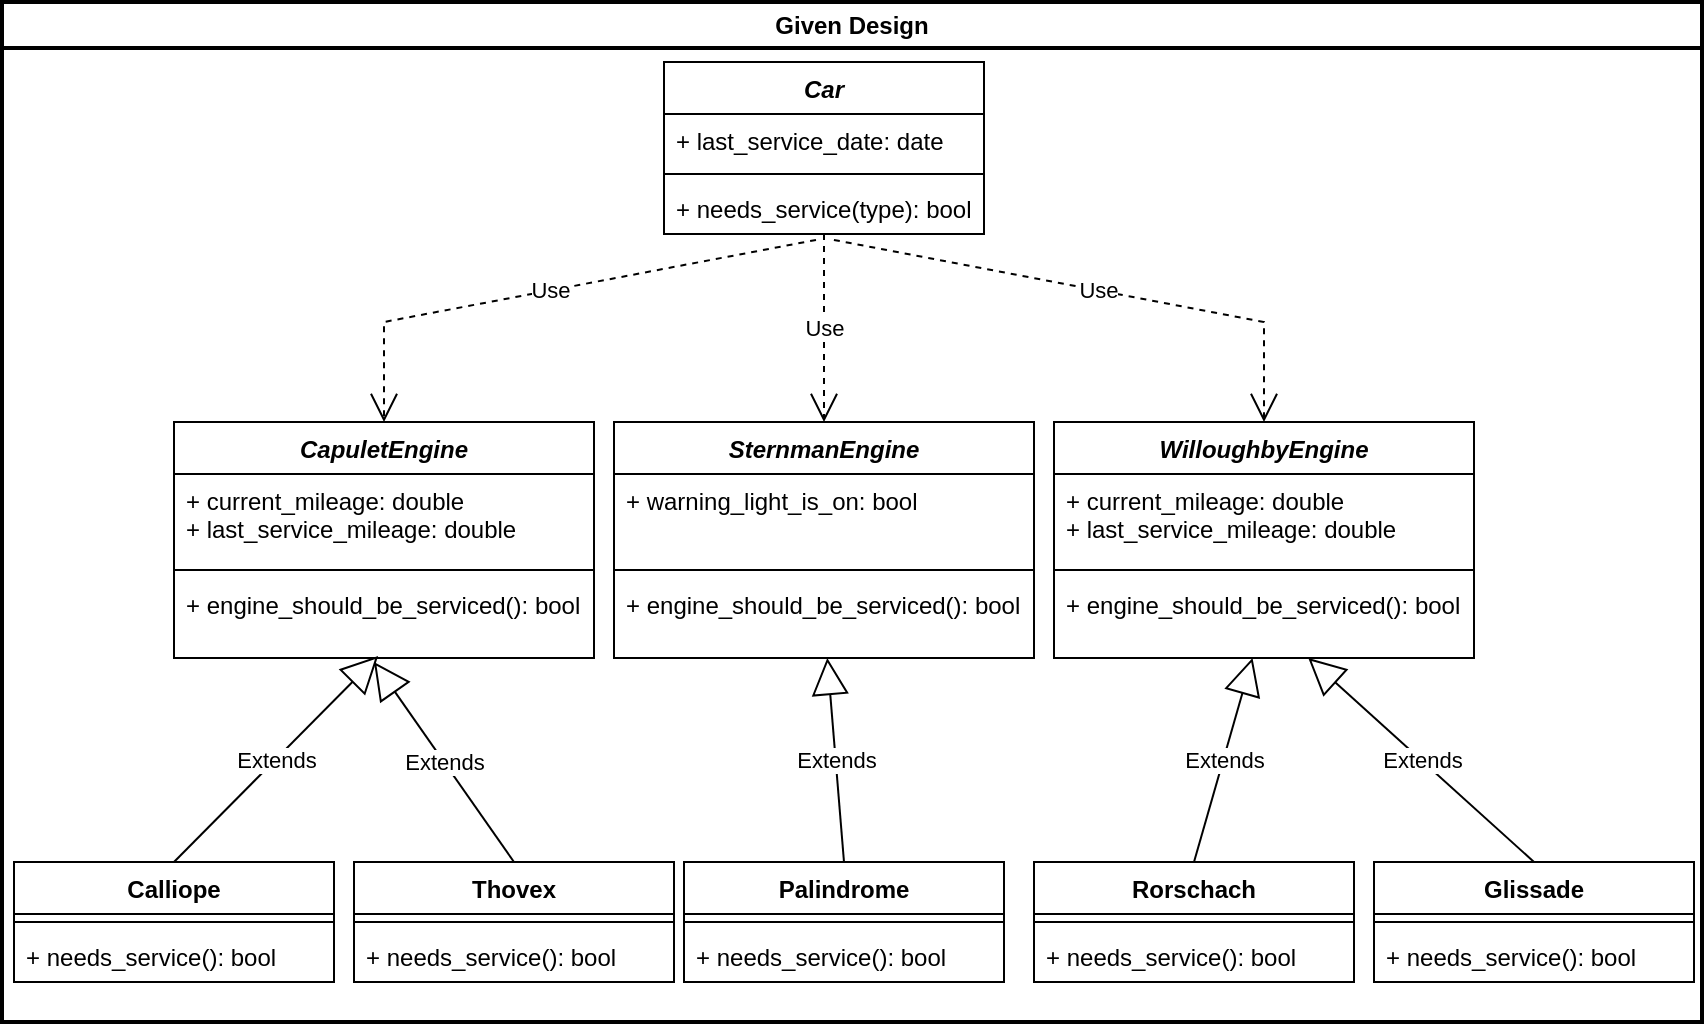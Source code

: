 <mxfile version="20.7.4" type="github"><diagram id="OjBlbAPcfnCf5c-En76i" name="Page-1"><mxGraphModel dx="2838" dy="980" grid="1" gridSize="10" guides="1" tooltips="1" connect="1" arrows="1" fold="1" page="1" pageScale="1" pageWidth="850" pageHeight="1100" math="0" shadow="0"><root><mxCell id="0"/><mxCell id="1" parent="0"/><mxCell id="H73mG0Dj4uBCx9uo9CkF-41" value="" style="group" vertex="1" connectable="0" parent="1"><mxGeometry x="6" y="40" width="840" height="460" as="geometry"/></mxCell><mxCell id="wHQhuPlojjVulIKnV89K-1" value="CapuletEngine" style="swimlane;fontStyle=3;align=center;verticalAlign=top;childLayout=stackLayout;horizontal=1;startSize=26;horizontalStack=0;resizeParent=1;resizeParentMax=0;resizeLast=0;collapsible=1;marginBottom=0;flipH=0;" parent="H73mG0Dj4uBCx9uo9CkF-41" vertex="1"><mxGeometry x="80" y="180" width="210" height="118" as="geometry"/></mxCell><mxCell id="wHQhuPlojjVulIKnV89K-2" value="+ current_mileage: double&#10;+ last_service_mileage: double" style="text;strokeColor=none;fillColor=none;align=left;verticalAlign=top;spacingLeft=4;spacingRight=4;overflow=hidden;rotatable=0;points=[[0,0.5],[1,0.5]];portConstraint=eastwest;" parent="wHQhuPlojjVulIKnV89K-1" vertex="1"><mxGeometry y="26" width="210" height="44" as="geometry"/></mxCell><mxCell id="wHQhuPlojjVulIKnV89K-3" value="" style="line;strokeWidth=1;fillColor=none;align=left;verticalAlign=middle;spacingTop=-1;spacingLeft=3;spacingRight=3;rotatable=0;labelPosition=right;points=[];portConstraint=eastwest;strokeColor=inherit;" parent="wHQhuPlojjVulIKnV89K-1" vertex="1"><mxGeometry y="70" width="210" height="8" as="geometry"/></mxCell><mxCell id="wHQhuPlojjVulIKnV89K-4" value="+ engine_should_be_serviced(): bool" style="text;strokeColor=none;fillColor=none;align=left;verticalAlign=top;spacingLeft=4;spacingRight=4;overflow=hidden;rotatable=0;points=[[0,0.5],[1,0.5]];portConstraint=eastwest;" parent="wHQhuPlojjVulIKnV89K-1" vertex="1"><mxGeometry y="78" width="210" height="40" as="geometry"/></mxCell><mxCell id="H73mG0Dj4uBCx9uo9CkF-5" value="Car" style="swimlane;fontStyle=3;align=center;verticalAlign=top;childLayout=stackLayout;horizontal=1;startSize=26;horizontalStack=0;resizeParent=1;resizeParentMax=0;resizeLast=0;collapsible=1;marginBottom=0;" vertex="1" parent="H73mG0Dj4uBCx9uo9CkF-41"><mxGeometry x="325" width="160" height="86" as="geometry"/></mxCell><mxCell id="H73mG0Dj4uBCx9uo9CkF-6" value="+ last_service_date: date" style="text;strokeColor=none;fillColor=none;align=left;verticalAlign=top;spacingLeft=4;spacingRight=4;overflow=hidden;rotatable=0;points=[[0,0.5],[1,0.5]];portConstraint=eastwest;" vertex="1" parent="H73mG0Dj4uBCx9uo9CkF-5"><mxGeometry y="26" width="160" height="26" as="geometry"/></mxCell><mxCell id="H73mG0Dj4uBCx9uo9CkF-7" value="" style="line;strokeWidth=1;fillColor=none;align=left;verticalAlign=middle;spacingTop=-1;spacingLeft=3;spacingRight=3;rotatable=0;labelPosition=right;points=[];portConstraint=eastwest;strokeColor=inherit;" vertex="1" parent="H73mG0Dj4uBCx9uo9CkF-5"><mxGeometry y="52" width="160" height="8" as="geometry"/></mxCell><mxCell id="H73mG0Dj4uBCx9uo9CkF-8" value="+ needs_service(type): bool" style="text;strokeColor=none;fillColor=none;align=left;verticalAlign=top;spacingLeft=4;spacingRight=4;overflow=hidden;rotatable=0;points=[[0,0.5],[1,0.5]];portConstraint=eastwest;fontStyle=0" vertex="1" parent="H73mG0Dj4uBCx9uo9CkF-5"><mxGeometry y="60" width="160" height="26" as="geometry"/></mxCell><mxCell id="H73mG0Dj4uBCx9uo9CkF-9" value="Use" style="endArrow=open;endSize=12;dashed=1;html=1;rounded=0;exitX=0.475;exitY=1.115;exitDx=0;exitDy=0;exitPerimeter=0;entryX=0.5;entryY=0;entryDx=0;entryDy=0;" edge="1" parent="H73mG0Dj4uBCx9uo9CkF-41" source="H73mG0Dj4uBCx9uo9CkF-8" target="wHQhuPlojjVulIKnV89K-1"><mxGeometry width="160" relative="1" as="geometry"><mxPoint x="380" y="230" as="sourcePoint"/><mxPoint x="540" y="230" as="targetPoint"/><Array as="points"><mxPoint x="185" y="130"/></Array></mxGeometry></mxCell><mxCell id="H73mG0Dj4uBCx9uo9CkF-10" value="SternmanEngine" style="swimlane;fontStyle=3;align=center;verticalAlign=top;childLayout=stackLayout;horizontal=1;startSize=26;horizontalStack=0;resizeParent=1;resizeParentMax=0;resizeLast=0;collapsible=1;marginBottom=0;flipH=0;" vertex="1" parent="H73mG0Dj4uBCx9uo9CkF-41"><mxGeometry x="300" y="180" width="210" height="118" as="geometry"/></mxCell><mxCell id="H73mG0Dj4uBCx9uo9CkF-11" value="+ warning_light_is_on: bool" style="text;strokeColor=none;fillColor=none;align=left;verticalAlign=top;spacingLeft=4;spacingRight=4;overflow=hidden;rotatable=0;points=[[0,0.5],[1,0.5]];portConstraint=eastwest;" vertex="1" parent="H73mG0Dj4uBCx9uo9CkF-10"><mxGeometry y="26" width="210" height="44" as="geometry"/></mxCell><mxCell id="H73mG0Dj4uBCx9uo9CkF-12" value="" style="line;strokeWidth=1;fillColor=none;align=left;verticalAlign=middle;spacingTop=-1;spacingLeft=3;spacingRight=3;rotatable=0;labelPosition=right;points=[];portConstraint=eastwest;strokeColor=inherit;" vertex="1" parent="H73mG0Dj4uBCx9uo9CkF-10"><mxGeometry y="70" width="210" height="8" as="geometry"/></mxCell><mxCell id="H73mG0Dj4uBCx9uo9CkF-13" value="+ engine_should_be_serviced(): bool" style="text;strokeColor=none;fillColor=none;align=left;verticalAlign=top;spacingLeft=4;spacingRight=4;overflow=hidden;rotatable=0;points=[[0,0.5],[1,0.5]];portConstraint=eastwest;" vertex="1" parent="H73mG0Dj4uBCx9uo9CkF-10"><mxGeometry y="78" width="210" height="40" as="geometry"/></mxCell><mxCell id="H73mG0Dj4uBCx9uo9CkF-14" value="Use" style="endArrow=open;endSize=12;dashed=1;html=1;rounded=0;entryX=0.5;entryY=0;entryDx=0;entryDy=0;" edge="1" parent="H73mG0Dj4uBCx9uo9CkF-41" source="H73mG0Dj4uBCx9uo9CkF-8" target="H73mG0Dj4uBCx9uo9CkF-10"><mxGeometry width="160" relative="1" as="geometry"><mxPoint x="391" y="99" as="sourcePoint"/><mxPoint x="195" y="190" as="targetPoint"/><Array as="points"/></mxGeometry></mxCell><mxCell id="H73mG0Dj4uBCx9uo9CkF-15" value="WilloughbyEngine" style="swimlane;fontStyle=3;align=center;verticalAlign=top;childLayout=stackLayout;horizontal=1;startSize=26;horizontalStack=0;resizeParent=1;resizeParentMax=0;resizeLast=0;collapsible=1;marginBottom=0;flipH=0;" vertex="1" parent="H73mG0Dj4uBCx9uo9CkF-41"><mxGeometry x="520" y="180" width="210" height="118" as="geometry"/></mxCell><mxCell id="H73mG0Dj4uBCx9uo9CkF-16" value="+ current_mileage: double&#10;+ last_service_mileage: double" style="text;strokeColor=none;fillColor=none;align=left;verticalAlign=top;spacingLeft=4;spacingRight=4;overflow=hidden;rotatable=0;points=[[0,0.5],[1,0.5]];portConstraint=eastwest;" vertex="1" parent="H73mG0Dj4uBCx9uo9CkF-15"><mxGeometry y="26" width="210" height="44" as="geometry"/></mxCell><mxCell id="H73mG0Dj4uBCx9uo9CkF-17" value="" style="line;strokeWidth=1;fillColor=none;align=left;verticalAlign=middle;spacingTop=-1;spacingLeft=3;spacingRight=3;rotatable=0;labelPosition=right;points=[];portConstraint=eastwest;strokeColor=inherit;" vertex="1" parent="H73mG0Dj4uBCx9uo9CkF-15"><mxGeometry y="70" width="210" height="8" as="geometry"/></mxCell><mxCell id="H73mG0Dj4uBCx9uo9CkF-18" value="+ engine_should_be_serviced(): bool" style="text;strokeColor=none;fillColor=none;align=left;verticalAlign=top;spacingLeft=4;spacingRight=4;overflow=hidden;rotatable=0;points=[[0,0.5],[1,0.5]];portConstraint=eastwest;" vertex="1" parent="H73mG0Dj4uBCx9uo9CkF-15"><mxGeometry y="78" width="210" height="40" as="geometry"/></mxCell><mxCell id="H73mG0Dj4uBCx9uo9CkF-19" value="Use" style="endArrow=open;endSize=12;dashed=1;html=1;rounded=0;entryX=0.5;entryY=0;entryDx=0;entryDy=0;exitX=0.531;exitY=1.115;exitDx=0;exitDy=0;exitPerimeter=0;" edge="1" parent="H73mG0Dj4uBCx9uo9CkF-41" source="H73mG0Dj4uBCx9uo9CkF-8" target="H73mG0Dj4uBCx9uo9CkF-15"><mxGeometry width="160" relative="1" as="geometry"><mxPoint x="397.43" y="96" as="sourcePoint"/><mxPoint x="415" y="190" as="targetPoint"/><Array as="points"><mxPoint x="625" y="130"/></Array></mxGeometry></mxCell><mxCell id="H73mG0Dj4uBCx9uo9CkF-20" value="Calliope" style="swimlane;fontStyle=1;align=center;verticalAlign=top;childLayout=stackLayout;horizontal=1;startSize=26;horizontalStack=0;resizeParent=1;resizeParentMax=0;resizeLast=0;collapsible=1;marginBottom=0;" vertex="1" parent="H73mG0Dj4uBCx9uo9CkF-41"><mxGeometry y="400" width="160" height="60" as="geometry"/></mxCell><mxCell id="H73mG0Dj4uBCx9uo9CkF-22" value="" style="line;strokeWidth=1;fillColor=none;align=left;verticalAlign=middle;spacingTop=-1;spacingLeft=3;spacingRight=3;rotatable=0;labelPosition=right;points=[];portConstraint=eastwest;strokeColor=inherit;" vertex="1" parent="H73mG0Dj4uBCx9uo9CkF-20"><mxGeometry y="26" width="160" height="8" as="geometry"/></mxCell><mxCell id="H73mG0Dj4uBCx9uo9CkF-23" value="+ needs_service(): bool" style="text;strokeColor=none;fillColor=none;align=left;verticalAlign=top;spacingLeft=4;spacingRight=4;overflow=hidden;rotatable=0;points=[[0,0.5],[1,0.5]];portConstraint=eastwest;" vertex="1" parent="H73mG0Dj4uBCx9uo9CkF-20"><mxGeometry y="34" width="160" height="26" as="geometry"/></mxCell><mxCell id="H73mG0Dj4uBCx9uo9CkF-24" value="Thovex" style="swimlane;fontStyle=1;align=center;verticalAlign=top;childLayout=stackLayout;horizontal=1;startSize=26;horizontalStack=0;resizeParent=1;resizeParentMax=0;resizeLast=0;collapsible=1;marginBottom=0;" vertex="1" parent="H73mG0Dj4uBCx9uo9CkF-41"><mxGeometry x="170" y="400" width="160" height="60" as="geometry"/></mxCell><mxCell id="H73mG0Dj4uBCx9uo9CkF-25" value="" style="line;strokeWidth=1;fillColor=none;align=left;verticalAlign=middle;spacingTop=-1;spacingLeft=3;spacingRight=3;rotatable=0;labelPosition=right;points=[];portConstraint=eastwest;strokeColor=inherit;" vertex="1" parent="H73mG0Dj4uBCx9uo9CkF-24"><mxGeometry y="26" width="160" height="8" as="geometry"/></mxCell><mxCell id="H73mG0Dj4uBCx9uo9CkF-26" value="+ needs_service(): bool" style="text;strokeColor=none;fillColor=none;align=left;verticalAlign=top;spacingLeft=4;spacingRight=4;overflow=hidden;rotatable=0;points=[[0,0.5],[1,0.5]];portConstraint=eastwest;" vertex="1" parent="H73mG0Dj4uBCx9uo9CkF-24"><mxGeometry y="34" width="160" height="26" as="geometry"/></mxCell><mxCell id="H73mG0Dj4uBCx9uo9CkF-27" value="Palindrome" style="swimlane;fontStyle=1;align=center;verticalAlign=top;childLayout=stackLayout;horizontal=1;startSize=26;horizontalStack=0;resizeParent=1;resizeParentMax=0;resizeLast=0;collapsible=1;marginBottom=0;" vertex="1" parent="H73mG0Dj4uBCx9uo9CkF-41"><mxGeometry x="335" y="400" width="160" height="60" as="geometry"/></mxCell><mxCell id="H73mG0Dj4uBCx9uo9CkF-28" value="" style="line;strokeWidth=1;fillColor=none;align=left;verticalAlign=middle;spacingTop=-1;spacingLeft=3;spacingRight=3;rotatable=0;labelPosition=right;points=[];portConstraint=eastwest;strokeColor=inherit;" vertex="1" parent="H73mG0Dj4uBCx9uo9CkF-27"><mxGeometry y="26" width="160" height="8" as="geometry"/></mxCell><mxCell id="H73mG0Dj4uBCx9uo9CkF-29" value="+ needs_service(): bool" style="text;strokeColor=none;fillColor=none;align=left;verticalAlign=top;spacingLeft=4;spacingRight=4;overflow=hidden;rotatable=0;points=[[0,0.5],[1,0.5]];portConstraint=eastwest;" vertex="1" parent="H73mG0Dj4uBCx9uo9CkF-27"><mxGeometry y="34" width="160" height="26" as="geometry"/></mxCell><mxCell id="H73mG0Dj4uBCx9uo9CkF-30" value="Rorschach" style="swimlane;fontStyle=1;align=center;verticalAlign=top;childLayout=stackLayout;horizontal=1;startSize=26;horizontalStack=0;resizeParent=1;resizeParentMax=0;resizeLast=0;collapsible=1;marginBottom=0;" vertex="1" parent="H73mG0Dj4uBCx9uo9CkF-41"><mxGeometry x="510" y="400" width="160" height="60" as="geometry"/></mxCell><mxCell id="H73mG0Dj4uBCx9uo9CkF-31" value="" style="line;strokeWidth=1;fillColor=none;align=left;verticalAlign=middle;spacingTop=-1;spacingLeft=3;spacingRight=3;rotatable=0;labelPosition=right;points=[];portConstraint=eastwest;strokeColor=inherit;" vertex="1" parent="H73mG0Dj4uBCx9uo9CkF-30"><mxGeometry y="26" width="160" height="8" as="geometry"/></mxCell><mxCell id="H73mG0Dj4uBCx9uo9CkF-32" value="+ needs_service(): bool" style="text;strokeColor=none;fillColor=none;align=left;verticalAlign=top;spacingLeft=4;spacingRight=4;overflow=hidden;rotatable=0;points=[[0,0.5],[1,0.5]];portConstraint=eastwest;" vertex="1" parent="H73mG0Dj4uBCx9uo9CkF-30"><mxGeometry y="34" width="160" height="26" as="geometry"/></mxCell><mxCell id="H73mG0Dj4uBCx9uo9CkF-33" value="Glissade" style="swimlane;fontStyle=1;align=center;verticalAlign=top;childLayout=stackLayout;horizontal=1;startSize=26;horizontalStack=0;resizeParent=1;resizeParentMax=0;resizeLast=0;collapsible=1;marginBottom=0;" vertex="1" parent="H73mG0Dj4uBCx9uo9CkF-41"><mxGeometry x="680" y="400" width="160" height="60" as="geometry"/></mxCell><mxCell id="H73mG0Dj4uBCx9uo9CkF-34" value="" style="line;strokeWidth=1;fillColor=none;align=left;verticalAlign=middle;spacingTop=-1;spacingLeft=3;spacingRight=3;rotatable=0;labelPosition=right;points=[];portConstraint=eastwest;strokeColor=inherit;" vertex="1" parent="H73mG0Dj4uBCx9uo9CkF-33"><mxGeometry y="26" width="160" height="8" as="geometry"/></mxCell><mxCell id="H73mG0Dj4uBCx9uo9CkF-35" value="+ needs_service(): bool" style="text;strokeColor=none;fillColor=none;align=left;verticalAlign=top;spacingLeft=4;spacingRight=4;overflow=hidden;rotatable=0;points=[[0,0.5],[1,0.5]];portConstraint=eastwest;" vertex="1" parent="H73mG0Dj4uBCx9uo9CkF-33"><mxGeometry y="34" width="160" height="26" as="geometry"/></mxCell><mxCell id="H73mG0Dj4uBCx9uo9CkF-36" value="Extends" style="endArrow=block;endSize=16;endFill=0;html=1;rounded=0;exitX=0.5;exitY=0;exitDx=0;exitDy=0;" edge="1" parent="H73mG0Dj4uBCx9uo9CkF-41" source="H73mG0Dj4uBCx9uo9CkF-27" target="H73mG0Dj4uBCx9uo9CkF-13"><mxGeometry width="160" relative="1" as="geometry"><mxPoint x="330" y="290" as="sourcePoint"/><mxPoint x="490" y="290" as="targetPoint"/></mxGeometry></mxCell><mxCell id="H73mG0Dj4uBCx9uo9CkF-37" value="Extends" style="endArrow=block;endSize=16;endFill=0;html=1;rounded=0;exitX=0.5;exitY=0;exitDx=0;exitDy=0;" edge="1" parent="H73mG0Dj4uBCx9uo9CkF-41" source="H73mG0Dj4uBCx9uo9CkF-30" target="H73mG0Dj4uBCx9uo9CkF-18"><mxGeometry width="160" relative="1" as="geometry"><mxPoint x="340" y="300" as="sourcePoint"/><mxPoint x="500" y="300" as="targetPoint"/></mxGeometry></mxCell><mxCell id="H73mG0Dj4uBCx9uo9CkF-38" value="Extends" style="endArrow=block;endSize=16;endFill=0;html=1;rounded=0;exitX=0.5;exitY=0;exitDx=0;exitDy=0;" edge="1" parent="H73mG0Dj4uBCx9uo9CkF-41" source="H73mG0Dj4uBCx9uo9CkF-33" target="H73mG0Dj4uBCx9uo9CkF-18"><mxGeometry width="160" relative="1" as="geometry"><mxPoint x="350" y="310" as="sourcePoint"/><mxPoint x="510" y="310" as="targetPoint"/></mxGeometry></mxCell><mxCell id="H73mG0Dj4uBCx9uo9CkF-39" value="Extends" style="endArrow=block;endSize=16;endFill=0;html=1;rounded=0;exitX=0.5;exitY=0;exitDx=0;exitDy=0;" edge="1" parent="H73mG0Dj4uBCx9uo9CkF-41" source="H73mG0Dj4uBCx9uo9CkF-24"><mxGeometry width="160" relative="1" as="geometry"><mxPoint x="360" y="320" as="sourcePoint"/><mxPoint x="180" y="300" as="targetPoint"/></mxGeometry></mxCell><mxCell id="H73mG0Dj4uBCx9uo9CkF-40" value="Extends" style="endArrow=block;endSize=16;endFill=0;html=1;rounded=0;exitX=0.5;exitY=0;exitDx=0;exitDy=0;entryX=0.486;entryY=0.975;entryDx=0;entryDy=0;entryPerimeter=0;" edge="1" parent="H73mG0Dj4uBCx9uo9CkF-41" source="H73mG0Dj4uBCx9uo9CkF-20" target="wHQhuPlojjVulIKnV89K-4"><mxGeometry width="160" relative="1" as="geometry"><mxPoint x="370" y="330" as="sourcePoint"/><mxPoint x="530" y="330" as="targetPoint"/></mxGeometry></mxCell><mxCell id="H73mG0Dj4uBCx9uo9CkF-43" value="Given Design" style="swimlane;whiteSpace=wrap;html=1;strokeColor=default;strokeWidth=2;" vertex="1" parent="1"><mxGeometry y="10" width="850" height="510" as="geometry"/></mxCell></root></mxGraphModel></diagram></mxfile>